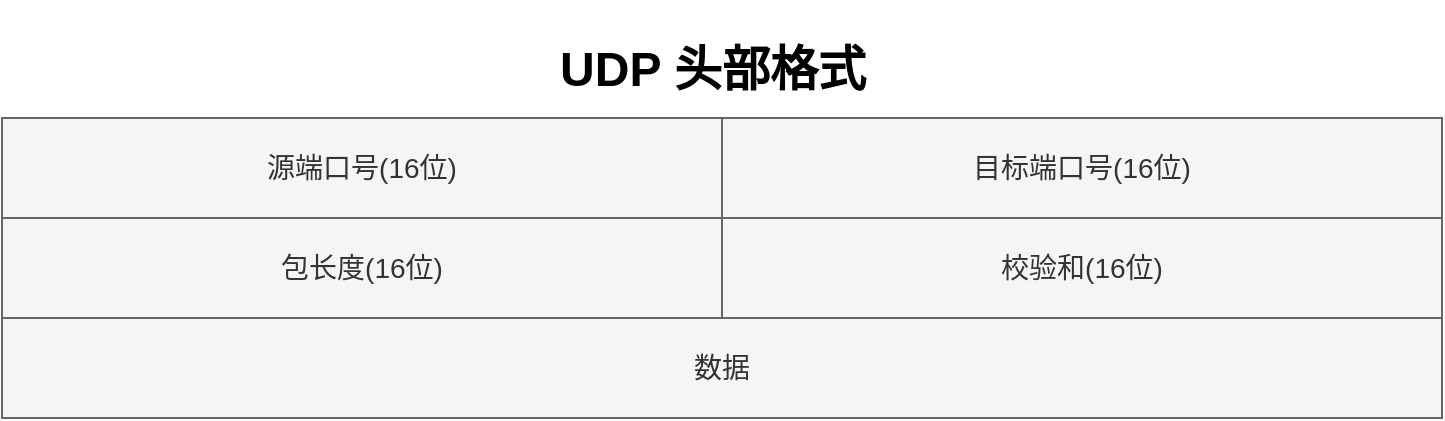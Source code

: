 <mxfile version="24.7.7">
  <diagram name="Page-1" id="xYsEX8dRRKA42pnCce7e">
    <mxGraphModel dx="954" dy="558" grid="1" gridSize="10" guides="1" tooltips="1" connect="1" arrows="1" fold="1" page="1" pageScale="1" pageWidth="827" pageHeight="1169" math="0" shadow="0">
      <root>
        <mxCell id="0" />
        <mxCell id="1" parent="0" />
        <mxCell id="IvEWuJT5kZCaxAGLGMHn-29" value="源端口号(16位)" style="rounded=0;whiteSpace=wrap;html=1;fontSize=14;fillColor=#f5f5f5;strokeColor=#666666;fontColor=#333333;" parent="1" vertex="1">
          <mxGeometry x="40" y="119" width="360" height="50" as="geometry" />
        </mxCell>
        <mxCell id="IvEWuJT5kZCaxAGLGMHn-30" value="目标端口号(16位)" style="rounded=0;whiteSpace=wrap;html=1;fontSize=14;fillColor=#f5f5f5;strokeColor=#666666;fontColor=#333333;" parent="1" vertex="1">
          <mxGeometry x="400" y="119" width="360" height="50" as="geometry" />
        </mxCell>
        <mxCell id="IvEWuJT5kZCaxAGLGMHn-50" value="数据" style="rounded=0;whiteSpace=wrap;html=1;fontSize=14;fillColor=#f5f5f5;fontColor=#333333;strokeColor=#666666;" parent="1" vertex="1">
          <mxGeometry x="40" y="219" width="720" height="50" as="geometry" />
        </mxCell>
        <mxCell id="IvEWuJT5kZCaxAGLGMHn-51" value="包长度(16位)" style="rounded=0;whiteSpace=wrap;html=1;fontSize=14;fillColor=#f5f5f5;fontColor=#333333;strokeColor=#666666;" parent="1" vertex="1">
          <mxGeometry x="40" y="169" width="360" height="50" as="geometry" />
        </mxCell>
        <mxCell id="IvEWuJT5kZCaxAGLGMHn-52" value="校验和(16位)" style="rounded=0;whiteSpace=wrap;html=1;fontSize=14;fillColor=#f5f5f5;fontColor=#333333;strokeColor=#666666;" parent="1" vertex="1">
          <mxGeometry x="400" y="169" width="360" height="50" as="geometry" />
        </mxCell>
        <mxCell id="BY9CQJ_JBvkrRc8On7Q_-1" value="&lt;h1&gt;UDP 头部格式&lt;/h1&gt;" style="text;html=1;align=center;verticalAlign=middle;resizable=0;points=[];autosize=1;strokeColor=none;fillColor=none;" parent="1" vertex="1">
          <mxGeometry x="305" y="60" width="180" height="70" as="geometry" />
        </mxCell>
      </root>
    </mxGraphModel>
  </diagram>
</mxfile>

